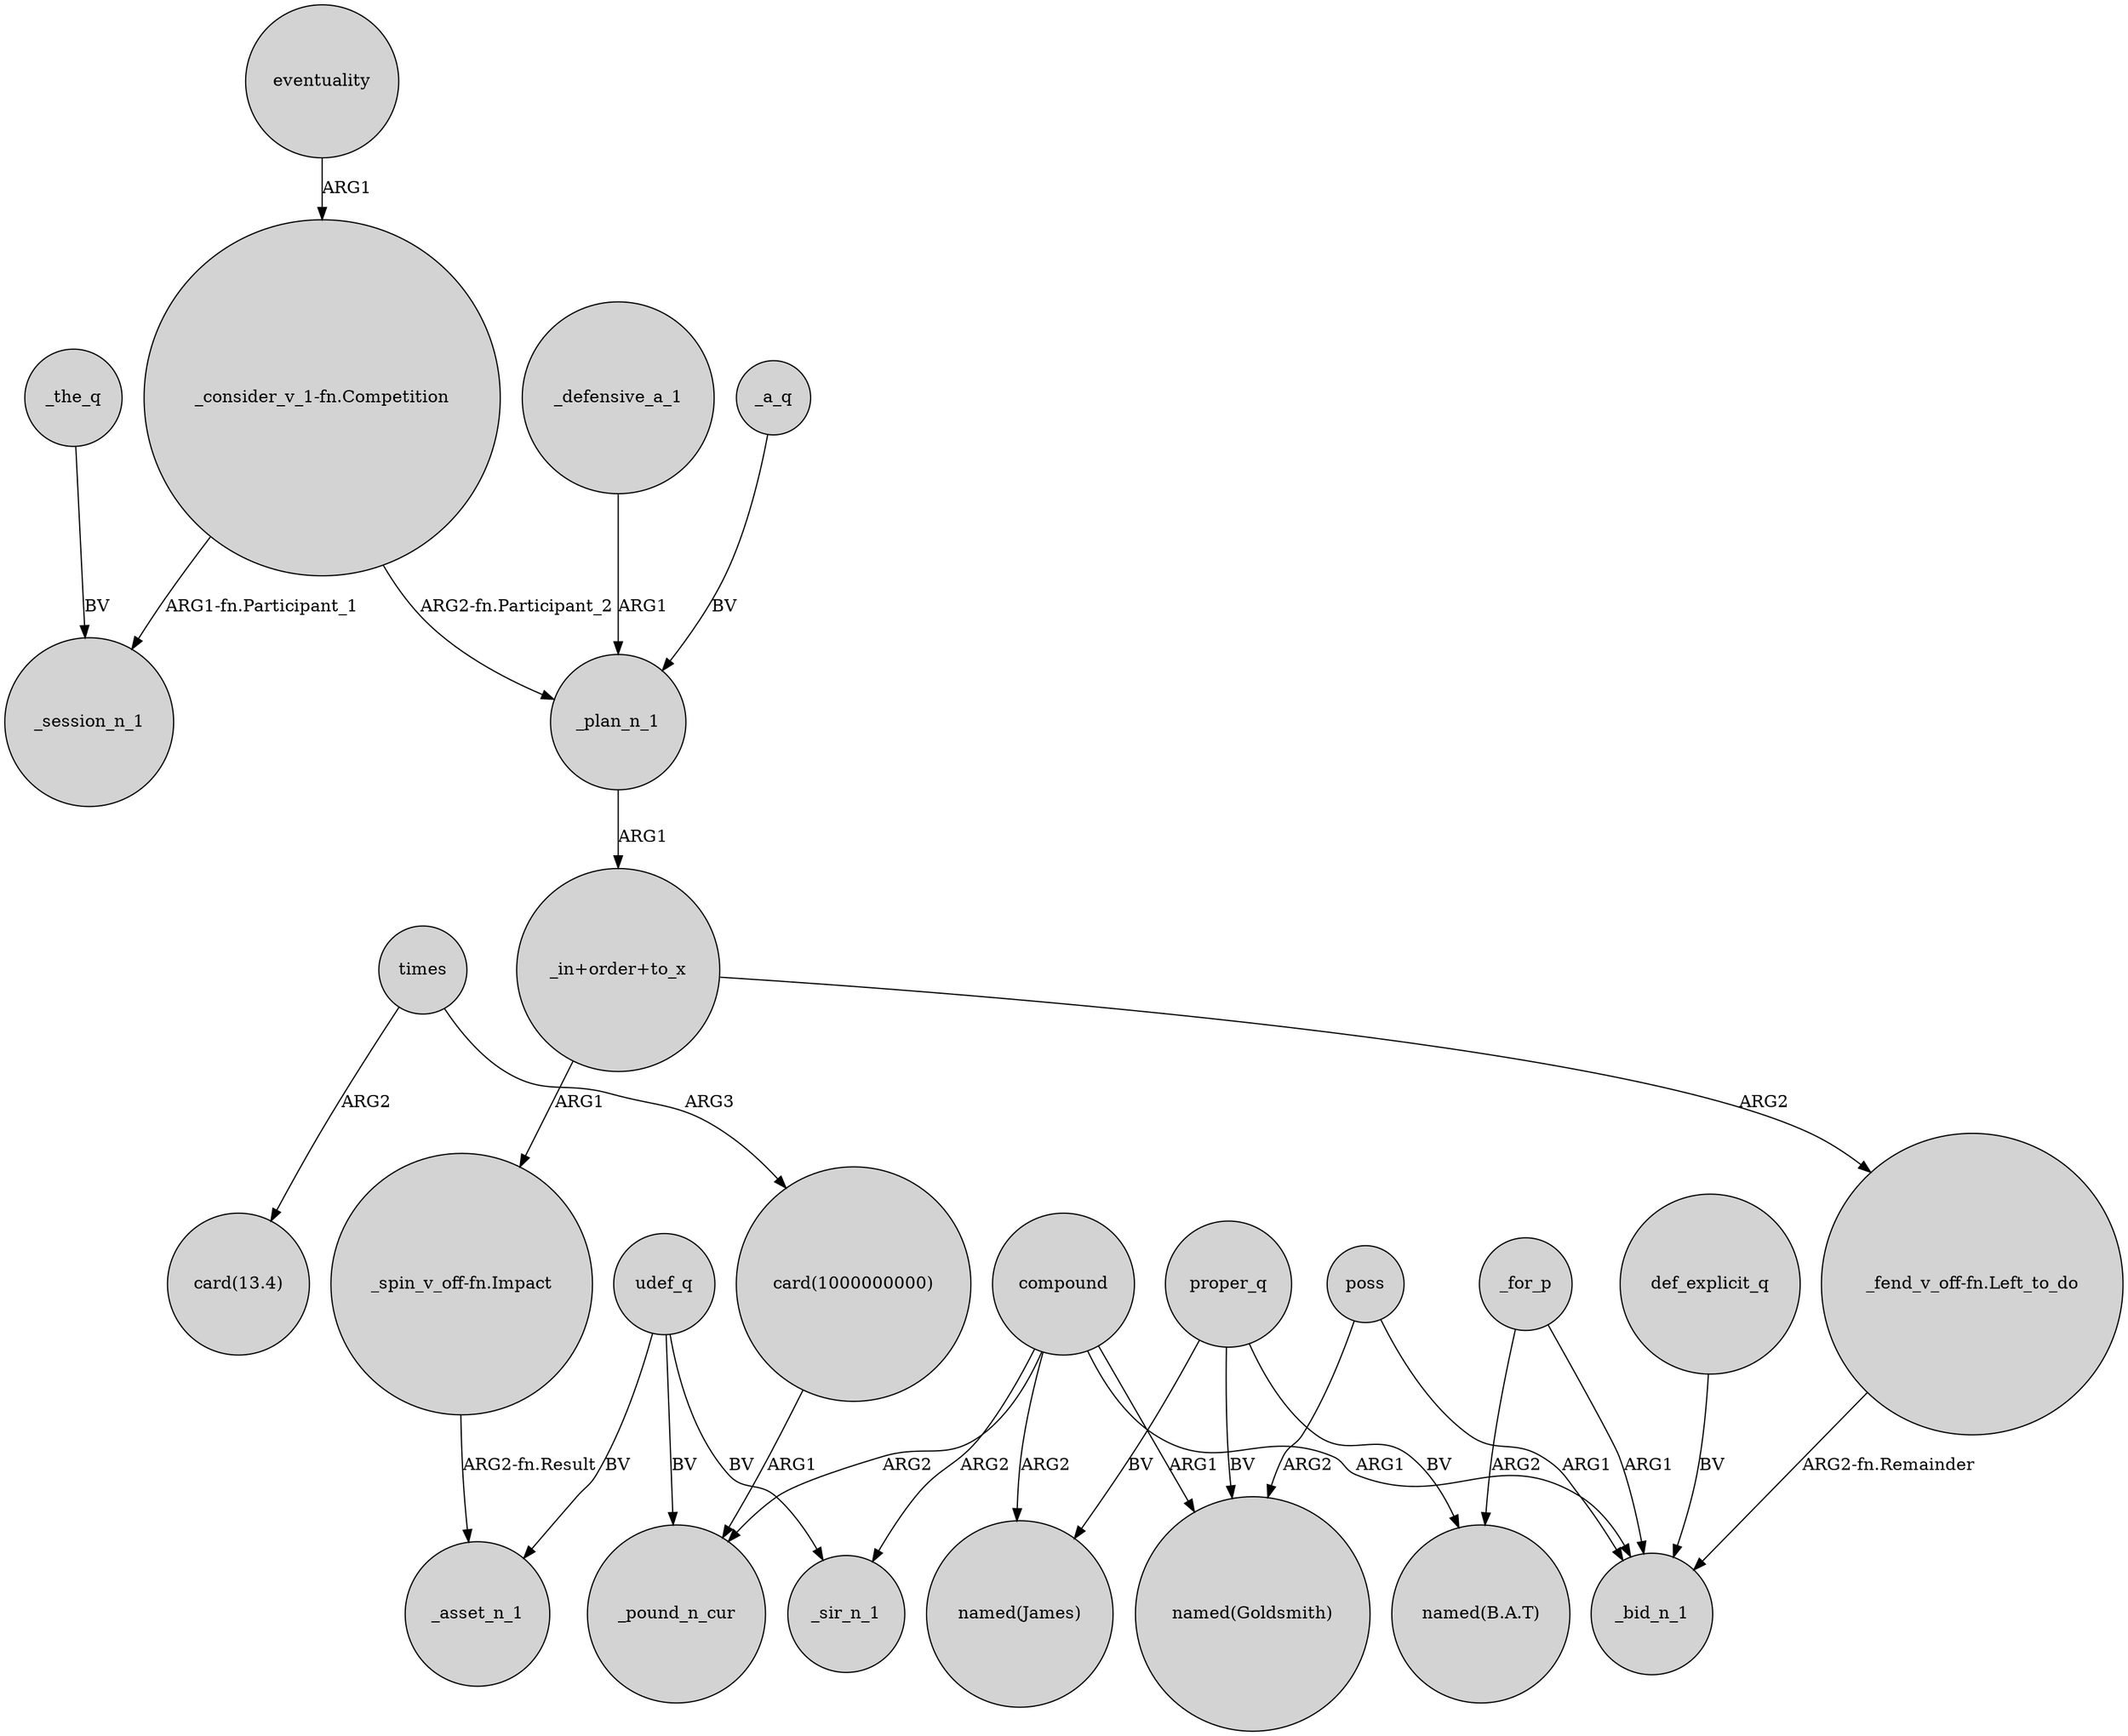 digraph {
	node [shape=circle style=filled]
	udef_q -> _pound_n_cur [label=BV]
	poss -> "named(Goldsmith)" [label=ARG2]
	poss -> _bid_n_1 [label=ARG1]
	proper_q -> "named(James)" [label=BV]
	"_consider_v_1-fn.Competition" -> _session_n_1 [label="ARG1-fn.Participant_1"]
	_the_q -> _session_n_1 [label=BV]
	udef_q -> _sir_n_1 [label=BV]
	times -> "card(1000000000)" [label=ARG3]
	_for_p -> "named(B.A.T)" [label=ARG2]
	udef_q -> _asset_n_1 [label=BV]
	_defensive_a_1 -> _plan_n_1 [label=ARG1]
	proper_q -> "named(Goldsmith)" [label=BV]
	def_explicit_q -> _bid_n_1 [label=BV]
	compound -> _sir_n_1 [label=ARG2]
	"card(1000000000)" -> _pound_n_cur [label=ARG1]
	compound -> _pound_n_cur [label=ARG2]
	"_spin_v_off-fn.Impact" -> _asset_n_1 [label="ARG2-fn.Result"]
	_a_q -> _plan_n_1 [label=BV]
	"_in+order+to_x" -> "_fend_v_off-fn.Left_to_do" [label=ARG2]
	_plan_n_1 -> "_in+order+to_x" [label=ARG1]
	"_in+order+to_x" -> "_spin_v_off-fn.Impact" [label=ARG1]
	compound -> "named(Goldsmith)" [label=ARG1]
	compound -> "named(James)" [label=ARG2]
	eventuality -> "_consider_v_1-fn.Competition" [label=ARG1]
	"_consider_v_1-fn.Competition" -> _plan_n_1 [label="ARG2-fn.Participant_2"]
	"_fend_v_off-fn.Left_to_do" -> _bid_n_1 [label="ARG2-fn.Remainder"]
	times -> "card(13.4)" [label=ARG2]
	proper_q -> "named(B.A.T)" [label=BV]
	compound -> _bid_n_1 [label=ARG1]
	_for_p -> _bid_n_1 [label=ARG1]
}

